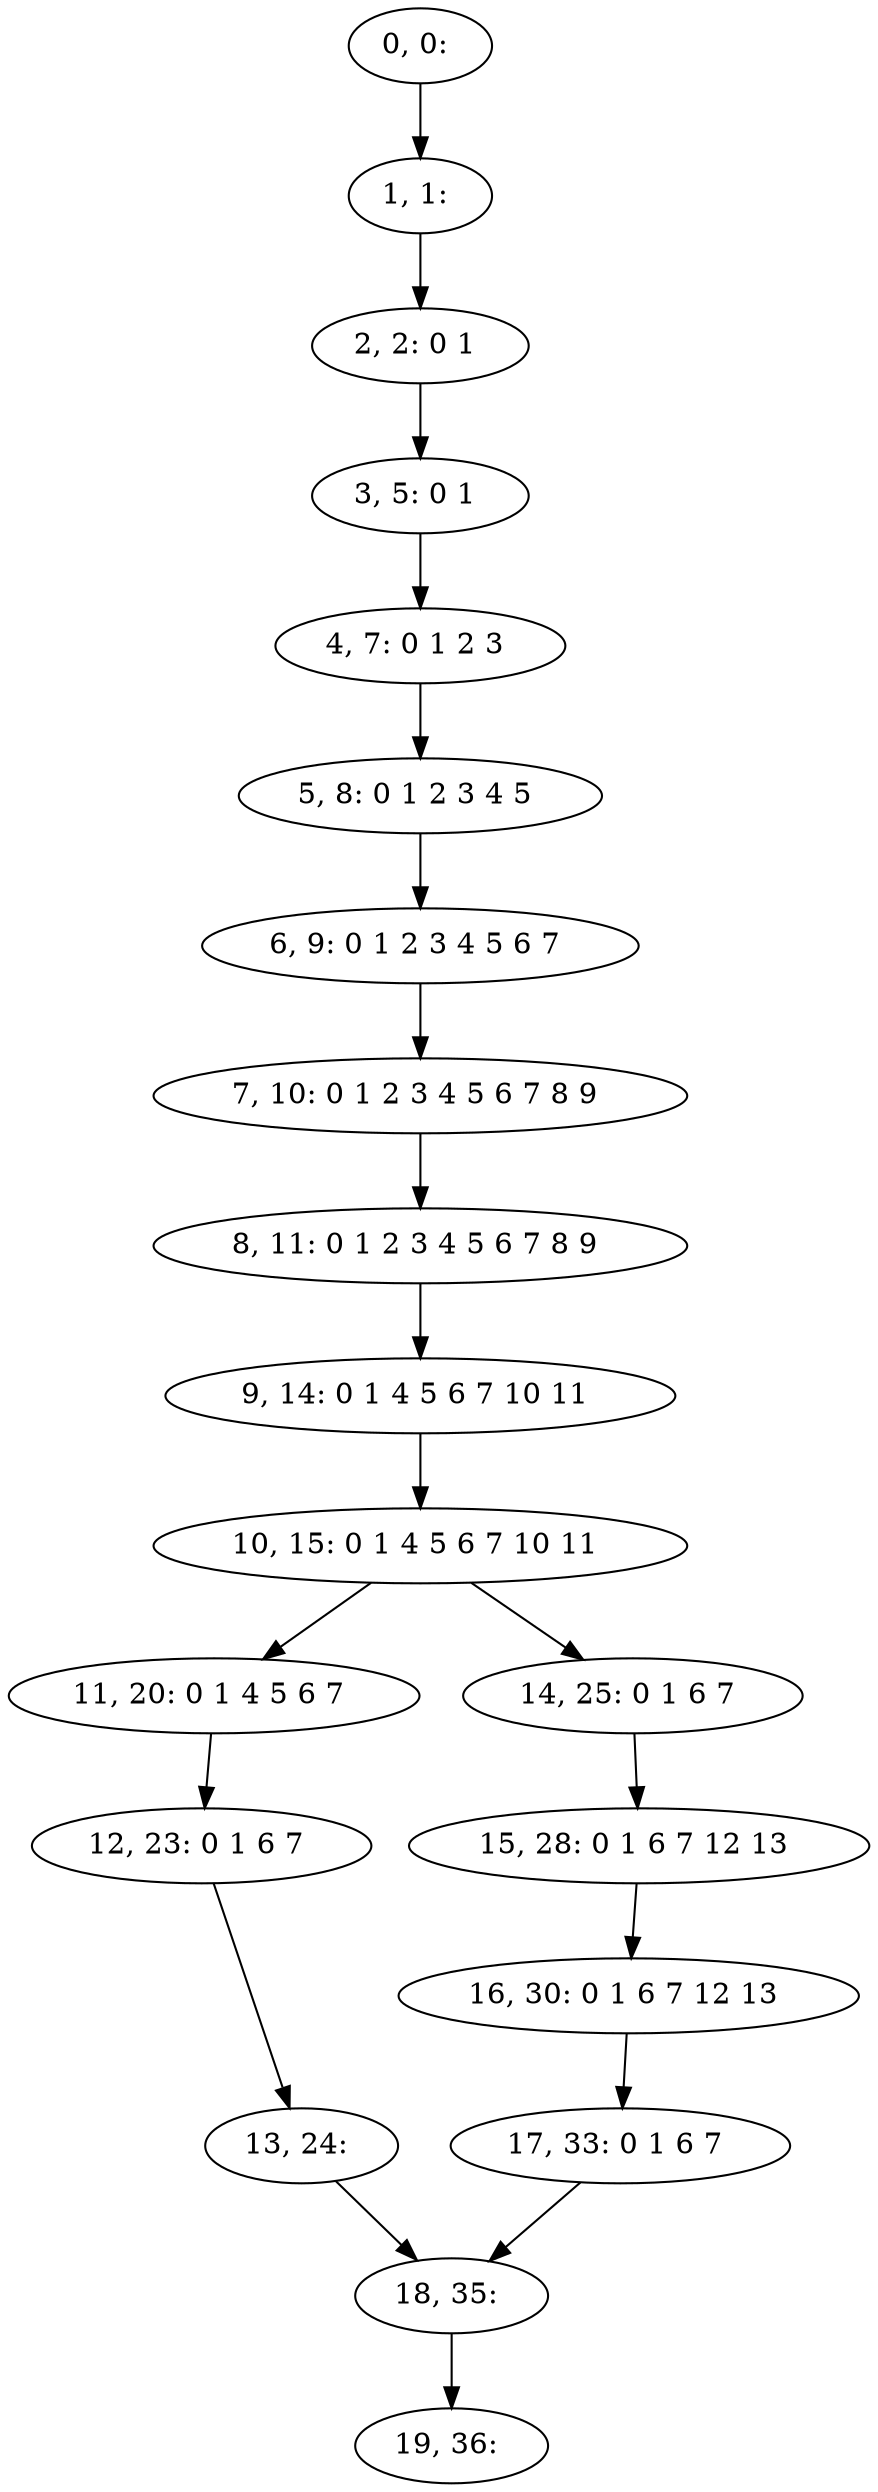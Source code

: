 digraph G {
0[label="0, 0: "];
1[label="1, 1: "];
2[label="2, 2: 0 1 "];
3[label="3, 5: 0 1 "];
4[label="4, 7: 0 1 2 3 "];
5[label="5, 8: 0 1 2 3 4 5 "];
6[label="6, 9: 0 1 2 3 4 5 6 7 "];
7[label="7, 10: 0 1 2 3 4 5 6 7 8 9 "];
8[label="8, 11: 0 1 2 3 4 5 6 7 8 9 "];
9[label="9, 14: 0 1 4 5 6 7 10 11 "];
10[label="10, 15: 0 1 4 5 6 7 10 11 "];
11[label="11, 20: 0 1 4 5 6 7 "];
12[label="12, 23: 0 1 6 7 "];
13[label="13, 24: "];
14[label="14, 25: 0 1 6 7 "];
15[label="15, 28: 0 1 6 7 12 13 "];
16[label="16, 30: 0 1 6 7 12 13 "];
17[label="17, 33: 0 1 6 7 "];
18[label="18, 35: "];
19[label="19, 36: "];
0->1 ;
1->2 ;
2->3 ;
3->4 ;
4->5 ;
5->6 ;
6->7 ;
7->8 ;
8->9 ;
9->10 ;
10->11 ;
10->14 ;
11->12 ;
12->13 ;
13->18 ;
14->15 ;
15->16 ;
16->17 ;
17->18 ;
18->19 ;
}
